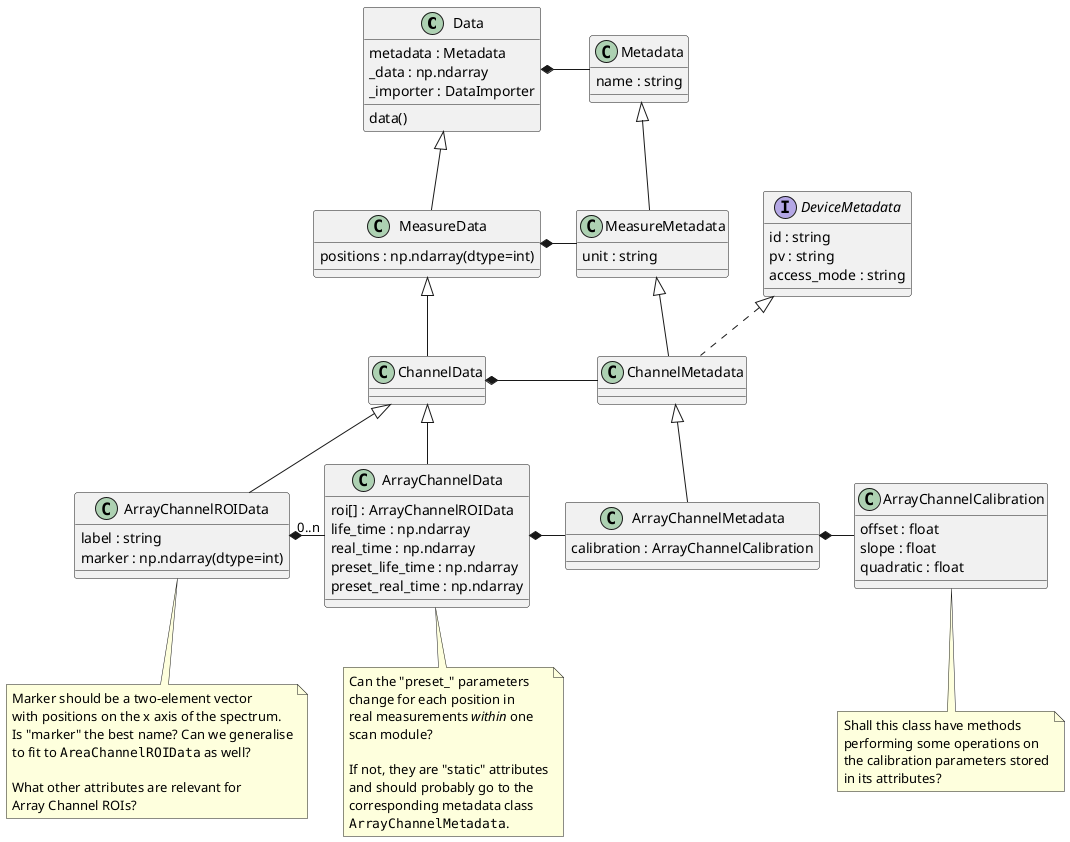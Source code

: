 @startuml
'https://plantuml.com/class-diagram

class Data {
    metadata : Metadata
    _data : np.ndarray
    _importer : DataImporter
    data()
}

Data *- Metadata

class MeasureData extends Data {
    {field} positions : np.ndarray(dtype=int)
}

MeasureData *- MeasureMetadata

class ChannelData extends MeasureData

ChannelData *- ChannelMetadata

class ArrayChannelData extends ChannelData {
    roi[] : ArrayChannelROIData
    life_time : np.ndarray
    real_time : np.ndarray
    preset_life_time : np.ndarray
    preset_real_time : np.ndarray
}
note bottom of ArrayChannelData
    Can the "preset_" parameters
    change for each position in
    real measurements <i>within</i> one
    scan module?

    If not, they are "static" attributes
    and should probably go to the
    corresponding metadata class
    ""ArrayChannelMetadata"".
end note

ArrayChannelData *- ArrayChannelMetadata

ArrayChannelROIData "0..n"  *- ArrayChannelData

class ArrayChannelROIData extends ChannelData{
    {field} label : string
    {field} marker : np.ndarray(dtype=int)
}
note bottom of ArrayChannelROIData
    Marker should be a two-element vector
    with positions on the x axis of the spectrum.
    Is "marker" the best name? Can we generalise
    to fit to ""AreaChannelROIData"" as well?

    What other attributes are relevant for
    Array Channel ROIs?
end note


class Metadata {
    name : string
}

class MeasureMetadata extends Metadata {
    unit : string
}

interface DeviceMetadata {
    id : string
    pv : string
    access_mode : string
}

class ChannelMetadata extends MeasureMetadata implements DeviceMetadata

class ArrayChannelMetadata extends ChannelMetadata {
    calibration : ArrayChannelCalibration
}

ArrayChannelMetadata *- ArrayChannelCalibration

class ArrayChannelCalibration {
    offset : float
    slope : float
    quadratic : float
}
note bottom of ArrayChannelCalibration
    Shall this class have methods
    performing some operations on
    the calibration parameters stored
    in its attributes?
end note

@enduml